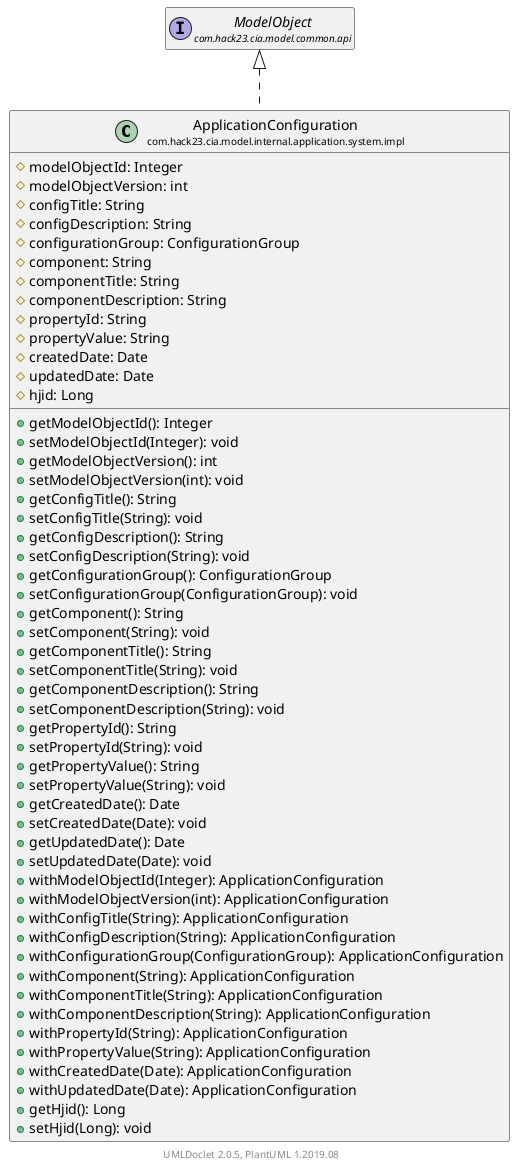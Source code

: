 @startuml
    set namespaceSeparator none
    hide empty fields
    hide empty methods

    class "<size:14>ApplicationConfiguration\n<size:10>com.hack23.cia.model.internal.application.system.impl" as com.hack23.cia.model.internal.application.system.impl.ApplicationConfiguration [[ApplicationConfiguration.html]] {
        #modelObjectId: Integer
        #modelObjectVersion: int
        #configTitle: String
        #configDescription: String
        #configurationGroup: ConfigurationGroup
        #component: String
        #componentTitle: String
        #componentDescription: String
        #propertyId: String
        #propertyValue: String
        #createdDate: Date
        #updatedDate: Date
        #hjid: Long
        +getModelObjectId(): Integer
        +setModelObjectId(Integer): void
        +getModelObjectVersion(): int
        +setModelObjectVersion(int): void
        +getConfigTitle(): String
        +setConfigTitle(String): void
        +getConfigDescription(): String
        +setConfigDescription(String): void
        +getConfigurationGroup(): ConfigurationGroup
        +setConfigurationGroup(ConfigurationGroup): void
        +getComponent(): String
        +setComponent(String): void
        +getComponentTitle(): String
        +setComponentTitle(String): void
        +getComponentDescription(): String
        +setComponentDescription(String): void
        +getPropertyId(): String
        +setPropertyId(String): void
        +getPropertyValue(): String
        +setPropertyValue(String): void
        +getCreatedDate(): Date
        +setCreatedDate(Date): void
        +getUpdatedDate(): Date
        +setUpdatedDate(Date): void
        +withModelObjectId(Integer): ApplicationConfiguration
        +withModelObjectVersion(int): ApplicationConfiguration
        +withConfigTitle(String): ApplicationConfiguration
        +withConfigDescription(String): ApplicationConfiguration
        +withConfigurationGroup(ConfigurationGroup): ApplicationConfiguration
        +withComponent(String): ApplicationConfiguration
        +withComponentTitle(String): ApplicationConfiguration
        +withComponentDescription(String): ApplicationConfiguration
        +withPropertyId(String): ApplicationConfiguration
        +withPropertyValue(String): ApplicationConfiguration
        +withCreatedDate(Date): ApplicationConfiguration
        +withUpdatedDate(Date): ApplicationConfiguration
        +getHjid(): Long
        +setHjid(Long): void
    }

    interface "<size:14>ModelObject\n<size:10>com.hack23.cia.model.common.api" as com.hack23.cia.model.common.api.ModelObject

    com.hack23.cia.model.common.api.ModelObject <|.. com.hack23.cia.model.internal.application.system.impl.ApplicationConfiguration

    center footer UMLDoclet 2.0.5, PlantUML 1.2019.08
@enduml
